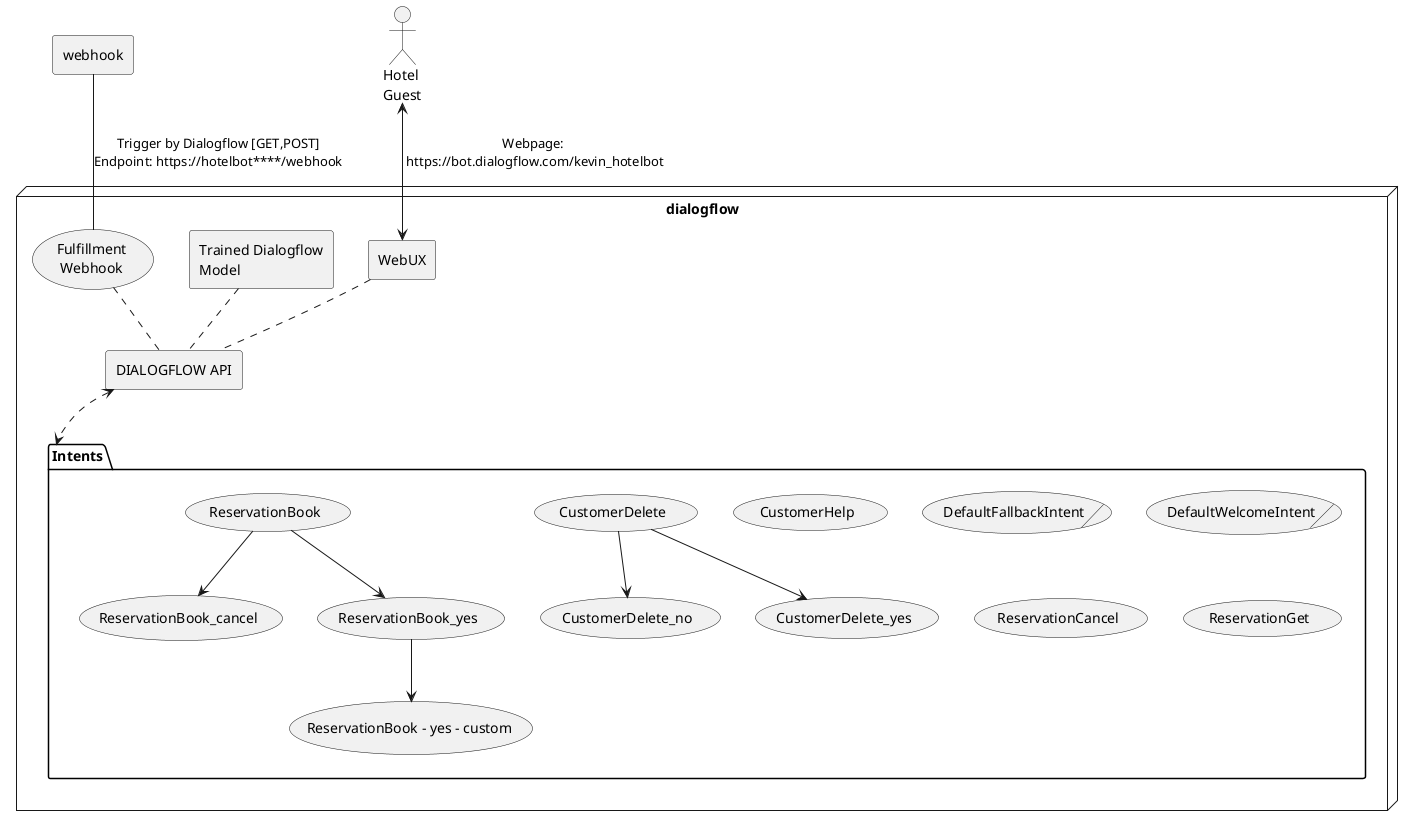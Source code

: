 @startuml
skinparam Shadowing false

actor "Hotel\nGuest" as HGuest
rectangle webhook
node dialogflow {
        rectangle WebUX
        rectangle "DIALOGFLOW API" as dialog_api
        rectangle "Trained Dialogflow\nModel" as dialog_model
        WebUX .. dialog_api
        dialog_model .. dialog_api
        usecase "Fulfillment\nWebhook" as fulfillment
        
        
        fulfillment .. dialog_api
        dialog_api <.down.> Intents

        package Intents {
            usecase CustomerDelete
            usecase CustomerDelete_no
            usecase CustomerDelete_yes
            CustomerDelete --> CustomerDelete_yes
            CustomerDelete --> CustomerDelete_no

            usecase CustomerHelp
            usecase (DefaultFallbackIntent)/
            usecase (DefaultWelcomeIntent)/
            usecase ReservationBook 
            usecase ReservationBook_cancel
            usecase "ReservationBook - yes - custom" as resCustom
            usecase ReservationBook_yes
            ReservationBook --> ReservationBook_yes
            ReservationBook_yes --> resCustom
            ReservationBook --> ReservationBook_cancel
            
            usecase ReservationCancel
            usecase ReservationGet


}

HGuest <-down-> WebUX : Webpage:\n https://bot.dialogflow.com/kevin_hotelbot
fulfillment -up- webhook : Trigger by Dialogflow [GET,POST]\nEndpoint: https://hotelbot****/webhook


@enduml